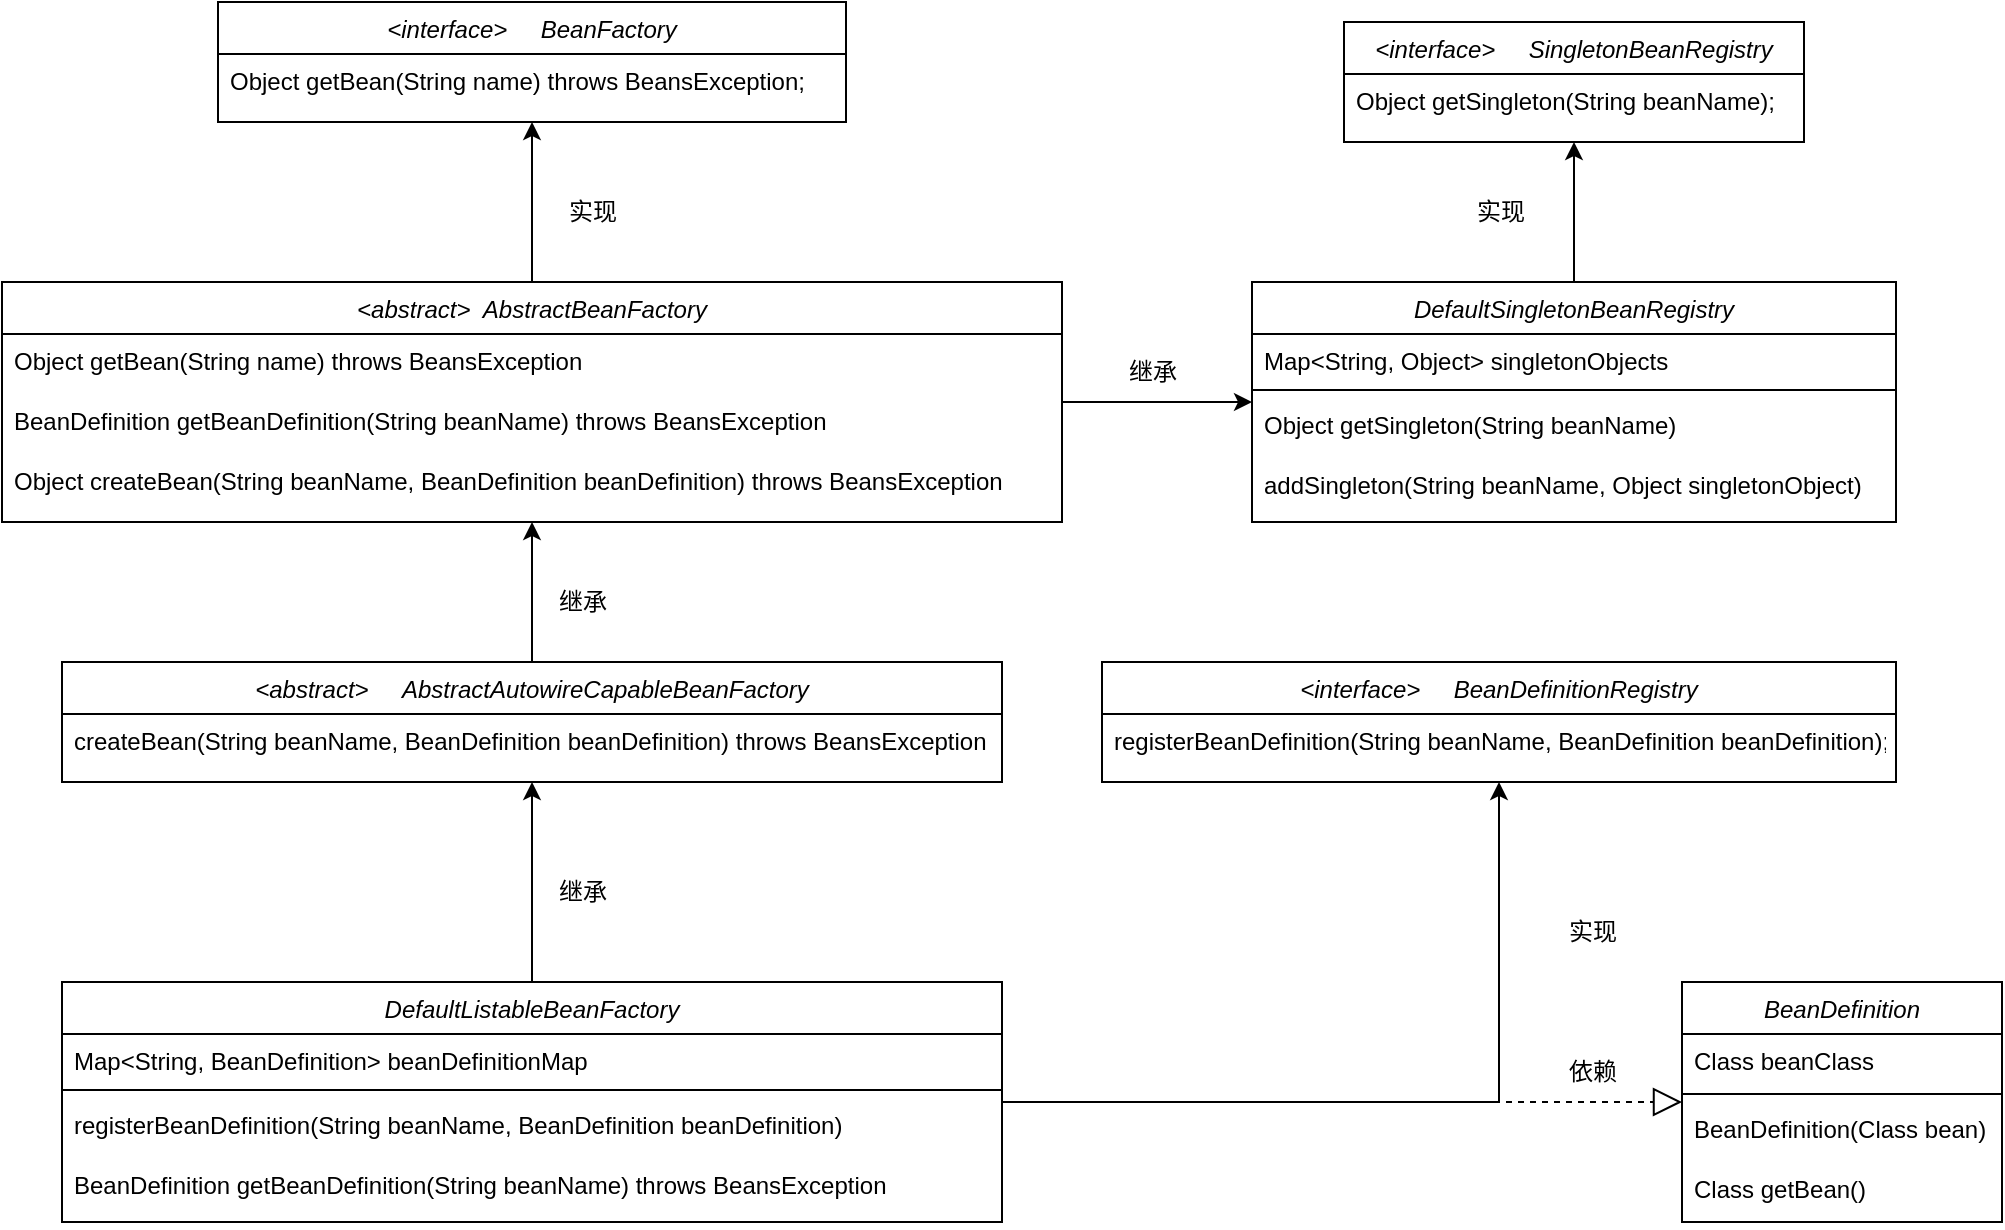 <mxfile version="21.0.4" type="github">
  <diagram id="C5RBs43oDa-KdzZeNtuy" name="Page-1">
    <mxGraphModel dx="1386" dy="796" grid="1" gridSize="10" guides="1" tooltips="1" connect="0" arrows="1" fold="1" page="1" pageScale="1" pageWidth="827" pageHeight="1169" math="0" shadow="0">
      <root>
        <mxCell id="WIyWlLk6GJQsqaUBKTNV-0" />
        <mxCell id="WIyWlLk6GJQsqaUBKTNV-1" parent="WIyWlLk6GJQsqaUBKTNV-0" />
        <mxCell id="gwts04WcGtn8JkpR94_L-0" value="BeanDefinition" style="swimlane;fontStyle=2;align=center;verticalAlign=top;childLayout=stackLayout;horizontal=1;startSize=26;horizontalStack=0;resizeParent=1;resizeLast=0;collapsible=1;marginBottom=0;rounded=0;shadow=0;strokeWidth=1;" parent="WIyWlLk6GJQsqaUBKTNV-1" vertex="1">
          <mxGeometry x="880" y="560" width="160" height="120" as="geometry">
            <mxRectangle x="230" y="140" width="160" height="26" as="alternateBounds" />
          </mxGeometry>
        </mxCell>
        <mxCell id="gwts04WcGtn8JkpR94_L-1" value="Class beanClass" style="text;align=left;verticalAlign=top;spacingLeft=4;spacingRight=4;overflow=hidden;rotatable=0;points=[[0,0.5],[1,0.5]];portConstraint=eastwest;" parent="gwts04WcGtn8JkpR94_L-0" vertex="1">
          <mxGeometry y="26" width="160" height="26" as="geometry" />
        </mxCell>
        <mxCell id="gwts04WcGtn8JkpR94_L-4" value="" style="line;html=1;strokeWidth=1;align=left;verticalAlign=middle;spacingTop=-1;spacingLeft=3;spacingRight=3;rotatable=0;labelPosition=right;points=[];portConstraint=eastwest;" parent="gwts04WcGtn8JkpR94_L-0" vertex="1">
          <mxGeometry y="52" width="160" height="8" as="geometry" />
        </mxCell>
        <mxCell id="gwts04WcGtn8JkpR94_L-5" value="BeanDefinition(Class bean) " style="text;align=left;verticalAlign=top;spacingLeft=4;spacingRight=4;overflow=hidden;rotatable=0;points=[[0,0.5],[1,0.5]];portConstraint=eastwest;" parent="gwts04WcGtn8JkpR94_L-0" vertex="1">
          <mxGeometry y="60" width="160" height="30" as="geometry" />
        </mxCell>
        <mxCell id="gwts04WcGtn8JkpR94_L-6" value="Class getBean()" style="text;align=left;verticalAlign=top;spacingLeft=4;spacingRight=4;overflow=hidden;rotatable=0;points=[[0,0.5],[1,0.5]];portConstraint=eastwest;" parent="gwts04WcGtn8JkpR94_L-0" vertex="1">
          <mxGeometry y="90" width="160" height="30" as="geometry" />
        </mxCell>
        <mxCell id="gwts04WcGtn8JkpR94_L-8" value="&lt;interface&gt;     BeanFactory" style="swimlane;fontStyle=2;align=center;verticalAlign=top;childLayout=stackLayout;horizontal=1;startSize=26;horizontalStack=0;resizeParent=1;resizeLast=0;collapsible=1;marginBottom=0;rounded=0;shadow=0;strokeWidth=1;" parent="WIyWlLk6GJQsqaUBKTNV-1" vertex="1">
          <mxGeometry x="148" y="70" width="314" height="60" as="geometry">
            <mxRectangle x="170" y="360" width="160" height="26" as="alternateBounds" />
          </mxGeometry>
        </mxCell>
        <mxCell id="gwts04WcGtn8JkpR94_L-11" value="Object getBean(String name) throws BeansException;" style="text;align=left;verticalAlign=top;spacingLeft=4;spacingRight=4;overflow=hidden;rotatable=0;points=[[0,0.5],[1,0.5]];portConstraint=eastwest;" parent="gwts04WcGtn8JkpR94_L-8" vertex="1">
          <mxGeometry y="26" width="314" height="30" as="geometry" />
        </mxCell>
        <mxCell id="udhlpRBqwqaOvPS7n4yo-0" value="&lt;interface&gt;     BeanDefinitionRegistry" style="swimlane;fontStyle=2;align=center;verticalAlign=top;childLayout=stackLayout;horizontal=1;startSize=26;horizontalStack=0;resizeParent=1;resizeLast=0;collapsible=1;marginBottom=0;rounded=0;shadow=0;strokeWidth=1;" parent="WIyWlLk6GJQsqaUBKTNV-1" vertex="1">
          <mxGeometry x="590" y="400" width="397" height="60" as="geometry">
            <mxRectangle x="230" y="140" width="160" height="26" as="alternateBounds" />
          </mxGeometry>
        </mxCell>
        <mxCell id="udhlpRBqwqaOvPS7n4yo-1" value="registerBeanDefinition(String beanName, BeanDefinition beanDefinition);" style="text;align=left;verticalAlign=top;spacingLeft=4;spacingRight=4;overflow=hidden;rotatable=0;points=[[0,0.5],[1,0.5]];portConstraint=eastwest;" parent="udhlpRBqwqaOvPS7n4yo-0" vertex="1">
          <mxGeometry y="26" width="397" height="24" as="geometry" />
        </mxCell>
        <mxCell id="udhlpRBqwqaOvPS7n4yo-5" value="&lt;interface&gt;     SingletonBeanRegistry" style="swimlane;fontStyle=2;align=center;verticalAlign=top;childLayout=stackLayout;horizontal=1;startSize=26;horizontalStack=0;resizeParent=1;resizeLast=0;collapsible=1;marginBottom=0;rounded=0;shadow=0;strokeWidth=1;" parent="WIyWlLk6GJQsqaUBKTNV-1" vertex="1">
          <mxGeometry x="711" y="80" width="230" height="60" as="geometry">
            <mxRectangle x="230" y="140" width="160" height="26" as="alternateBounds" />
          </mxGeometry>
        </mxCell>
        <mxCell id="udhlpRBqwqaOvPS7n4yo-6" value="Object getSingleton(String beanName);" style="text;align=left;verticalAlign=top;spacingLeft=4;spacingRight=4;overflow=hidden;rotatable=0;points=[[0,0.5],[1,0.5]];portConstraint=eastwest;" parent="udhlpRBqwqaOvPS7n4yo-5" vertex="1">
          <mxGeometry y="26" width="230" height="24" as="geometry" />
        </mxCell>
        <mxCell id="udhlpRBqwqaOvPS7n4yo-41" style="edgeStyle=orthogonalEdgeStyle;rounded=0;orthogonalLoop=1;jettySize=auto;html=1;" parent="WIyWlLk6GJQsqaUBKTNV-1" source="udhlpRBqwqaOvPS7n4yo-7" target="udhlpRBqwqaOvPS7n4yo-5" edge="1">
          <mxGeometry relative="1" as="geometry">
            <mxPoint x="751" y="20" as="targetPoint" />
          </mxGeometry>
        </mxCell>
        <mxCell id="udhlpRBqwqaOvPS7n4yo-7" value="DefaultSingletonBeanRegistry" style="swimlane;fontStyle=2;align=center;verticalAlign=top;childLayout=stackLayout;horizontal=1;startSize=26;horizontalStack=0;resizeParent=1;resizeLast=0;collapsible=1;marginBottom=0;rounded=0;shadow=0;strokeWidth=1;" parent="WIyWlLk6GJQsqaUBKTNV-1" vertex="1">
          <mxGeometry x="665" y="210" width="322" height="120" as="geometry">
            <mxRectangle x="230" y="140" width="160" height="26" as="alternateBounds" />
          </mxGeometry>
        </mxCell>
        <mxCell id="udhlpRBqwqaOvPS7n4yo-8" value="Map&lt;String, Object&gt; singletonObjects" style="text;align=left;verticalAlign=top;spacingLeft=4;spacingRight=4;overflow=hidden;rotatable=0;points=[[0,0.5],[1,0.5]];portConstraint=eastwest;" parent="udhlpRBqwqaOvPS7n4yo-7" vertex="1">
          <mxGeometry y="26" width="322" height="24" as="geometry" />
        </mxCell>
        <mxCell id="udhlpRBqwqaOvPS7n4yo-9" value="" style="line;html=1;strokeWidth=1;align=left;verticalAlign=middle;spacingTop=-1;spacingLeft=3;spacingRight=3;rotatable=0;labelPosition=right;points=[];portConstraint=eastwest;" parent="udhlpRBqwqaOvPS7n4yo-7" vertex="1">
          <mxGeometry y="50" width="322" height="8" as="geometry" />
        </mxCell>
        <mxCell id="udhlpRBqwqaOvPS7n4yo-10" value="Object getSingleton(String beanName)" style="text;align=left;verticalAlign=top;spacingLeft=4;spacingRight=4;overflow=hidden;rotatable=0;points=[[0,0.5],[1,0.5]];portConstraint=eastwest;" parent="udhlpRBqwqaOvPS7n4yo-7" vertex="1">
          <mxGeometry y="58" width="322" height="30" as="geometry" />
        </mxCell>
        <mxCell id="udhlpRBqwqaOvPS7n4yo-11" value="addSingleton(String beanName, Object singletonObject)" style="text;align=left;verticalAlign=top;spacingLeft=4;spacingRight=4;overflow=hidden;rotatable=0;points=[[0,0.5],[1,0.5]];portConstraint=eastwest;" parent="udhlpRBqwqaOvPS7n4yo-7" vertex="1">
          <mxGeometry y="88" width="322" height="30" as="geometry" />
        </mxCell>
        <mxCell id="udhlpRBqwqaOvPS7n4yo-14" value="" style="endArrow=block;dashed=1;endFill=0;endSize=12;html=1;rounded=0;" parent="WIyWlLk6GJQsqaUBKTNV-1" source="udhlpRBqwqaOvPS7n4yo-29" target="gwts04WcGtn8JkpR94_L-0" edge="1">
          <mxGeometry width="160" relative="1" as="geometry">
            <mxPoint x="750" y="150" as="sourcePoint" />
            <mxPoint x="860" y="640" as="targetPoint" />
          </mxGeometry>
        </mxCell>
        <mxCell id="udhlpRBqwqaOvPS7n4yo-15" value="依赖" style="text;html=1;align=center;verticalAlign=middle;resizable=0;points=[];autosize=1;strokeColor=none;fillColor=none;" parent="WIyWlLk6GJQsqaUBKTNV-1" vertex="1">
          <mxGeometry x="810" y="590" width="50" height="30" as="geometry" />
        </mxCell>
        <mxCell id="udhlpRBqwqaOvPS7n4yo-24" style="edgeStyle=orthogonalEdgeStyle;rounded=0;orthogonalLoop=1;jettySize=auto;html=1;entryX=0.5;entryY=1;entryDx=0;entryDy=0;" parent="WIyWlLk6GJQsqaUBKTNV-1" source="udhlpRBqwqaOvPS7n4yo-18" target="gwts04WcGtn8JkpR94_L-8" edge="1">
          <mxGeometry relative="1" as="geometry" />
        </mxCell>
        <mxCell id="vVlybCoSk-YP4keP5GIh-1" style="edgeStyle=orthogonalEdgeStyle;rounded=0;orthogonalLoop=1;jettySize=auto;html=1;" edge="1" parent="WIyWlLk6GJQsqaUBKTNV-1" source="udhlpRBqwqaOvPS7n4yo-18" target="udhlpRBqwqaOvPS7n4yo-7">
          <mxGeometry relative="1" as="geometry" />
        </mxCell>
        <mxCell id="udhlpRBqwqaOvPS7n4yo-18" value="&lt;abstract&gt;  AbstractBeanFactory" style="swimlane;fontStyle=2;align=center;verticalAlign=top;childLayout=stackLayout;horizontal=1;startSize=26;horizontalStack=0;resizeParent=1;resizeLast=0;collapsible=1;marginBottom=0;rounded=0;shadow=0;strokeWidth=1;" parent="WIyWlLk6GJQsqaUBKTNV-1" vertex="1">
          <mxGeometry x="40" y="210" width="530" height="120" as="geometry">
            <mxRectangle x="230" y="140" width="160" height="26" as="alternateBounds" />
          </mxGeometry>
        </mxCell>
        <mxCell id="udhlpRBqwqaOvPS7n4yo-19" value="Object getBean(String name) throws BeansException" style="text;align=left;verticalAlign=top;spacingLeft=4;spacingRight=4;overflow=hidden;rotatable=0;points=[[0,0.5],[1,0.5]];portConstraint=eastwest;" parent="udhlpRBqwqaOvPS7n4yo-18" vertex="1">
          <mxGeometry y="26" width="530" height="30" as="geometry" />
        </mxCell>
        <mxCell id="udhlpRBqwqaOvPS7n4yo-23" value="BeanDefinition getBeanDefinition(String beanName) throws BeansException" style="text;align=left;verticalAlign=top;spacingLeft=4;spacingRight=4;overflow=hidden;rotatable=0;points=[[0,0.5],[1,0.5]];portConstraint=eastwest;" parent="udhlpRBqwqaOvPS7n4yo-18" vertex="1">
          <mxGeometry y="56" width="530" height="30" as="geometry" />
        </mxCell>
        <mxCell id="udhlpRBqwqaOvPS7n4yo-22" value="Object createBean(String beanName, BeanDefinition beanDefinition) throws BeansException" style="text;align=left;verticalAlign=top;spacingLeft=4;spacingRight=4;overflow=hidden;rotatable=0;points=[[0,0.5],[1,0.5]];portConstraint=eastwest;" parent="udhlpRBqwqaOvPS7n4yo-18" vertex="1">
          <mxGeometry y="86" width="530" height="30" as="geometry" />
        </mxCell>
        <mxCell id="udhlpRBqwqaOvPS7n4yo-28" style="edgeStyle=orthogonalEdgeStyle;rounded=0;orthogonalLoop=1;jettySize=auto;html=1;entryX=0.5;entryY=1;entryDx=0;entryDy=0;" parent="WIyWlLk6GJQsqaUBKTNV-1" source="udhlpRBqwqaOvPS7n4yo-26" target="udhlpRBqwqaOvPS7n4yo-18" edge="1">
          <mxGeometry relative="1" as="geometry" />
        </mxCell>
        <mxCell id="udhlpRBqwqaOvPS7n4yo-26" value="&lt;abstract&gt;     AbstractAutowireCapableBeanFactory" style="swimlane;fontStyle=2;align=center;verticalAlign=top;childLayout=stackLayout;horizontal=1;startSize=26;horizontalStack=0;resizeParent=1;resizeLast=0;collapsible=1;marginBottom=0;rounded=0;shadow=0;strokeWidth=1;" parent="WIyWlLk6GJQsqaUBKTNV-1" vertex="1">
          <mxGeometry x="70" y="400" width="470" height="60" as="geometry">
            <mxRectangle x="230" y="140" width="160" height="26" as="alternateBounds" />
          </mxGeometry>
        </mxCell>
        <mxCell id="udhlpRBqwqaOvPS7n4yo-27" value="createBean(String beanName, BeanDefinition beanDefinition) throws BeansException" style="text;align=left;verticalAlign=top;spacingLeft=4;spacingRight=4;overflow=hidden;rotatable=0;points=[[0,0.5],[1,0.5]];portConstraint=eastwest;" parent="udhlpRBqwqaOvPS7n4yo-26" vertex="1">
          <mxGeometry y="26" width="470" height="24" as="geometry" />
        </mxCell>
        <mxCell id="udhlpRBqwqaOvPS7n4yo-34" style="edgeStyle=orthogonalEdgeStyle;rounded=0;orthogonalLoop=1;jettySize=auto;html=1;entryX=0.5;entryY=1;entryDx=0;entryDy=0;" parent="WIyWlLk6GJQsqaUBKTNV-1" source="udhlpRBqwqaOvPS7n4yo-29" target="udhlpRBqwqaOvPS7n4yo-26" edge="1">
          <mxGeometry relative="1" as="geometry" />
        </mxCell>
        <mxCell id="udhlpRBqwqaOvPS7n4yo-35" style="edgeStyle=orthogonalEdgeStyle;rounded=0;orthogonalLoop=1;jettySize=auto;html=1;entryX=0.5;entryY=1;entryDx=0;entryDy=0;" parent="WIyWlLk6GJQsqaUBKTNV-1" source="udhlpRBqwqaOvPS7n4yo-29" target="udhlpRBqwqaOvPS7n4yo-0" edge="1">
          <mxGeometry relative="1" as="geometry" />
        </mxCell>
        <mxCell id="udhlpRBqwqaOvPS7n4yo-29" value="DefaultListableBeanFactory" style="swimlane;fontStyle=2;align=center;verticalAlign=top;childLayout=stackLayout;horizontal=1;startSize=26;horizontalStack=0;resizeParent=1;resizeLast=0;collapsible=1;marginBottom=0;rounded=0;shadow=0;strokeWidth=1;" parent="WIyWlLk6GJQsqaUBKTNV-1" vertex="1">
          <mxGeometry x="70" y="560" width="470" height="120" as="geometry">
            <mxRectangle x="230" y="140" width="160" height="26" as="alternateBounds" />
          </mxGeometry>
        </mxCell>
        <mxCell id="udhlpRBqwqaOvPS7n4yo-30" value="Map&lt;String, BeanDefinition&gt; beanDefinitionMap " style="text;align=left;verticalAlign=top;spacingLeft=4;spacingRight=4;overflow=hidden;rotatable=0;points=[[0,0.5],[1,0.5]];portConstraint=eastwest;" parent="udhlpRBqwqaOvPS7n4yo-29" vertex="1">
          <mxGeometry y="26" width="470" height="24" as="geometry" />
        </mxCell>
        <mxCell id="udhlpRBqwqaOvPS7n4yo-31" value="" style="line;html=1;strokeWidth=1;align=left;verticalAlign=middle;spacingTop=-1;spacingLeft=3;spacingRight=3;rotatable=0;labelPosition=right;points=[];portConstraint=eastwest;" parent="udhlpRBqwqaOvPS7n4yo-29" vertex="1">
          <mxGeometry y="50" width="470" height="8" as="geometry" />
        </mxCell>
        <mxCell id="udhlpRBqwqaOvPS7n4yo-32" value="registerBeanDefinition(String beanName, BeanDefinition beanDefinition)" style="text;align=left;verticalAlign=top;spacingLeft=4;spacingRight=4;overflow=hidden;rotatable=0;points=[[0,0.5],[1,0.5]];portConstraint=eastwest;" parent="udhlpRBqwqaOvPS7n4yo-29" vertex="1">
          <mxGeometry y="58" width="470" height="30" as="geometry" />
        </mxCell>
        <mxCell id="udhlpRBqwqaOvPS7n4yo-33" value="BeanDefinition getBeanDefinition(String beanName) throws BeansException" style="text;align=left;verticalAlign=top;spacingLeft=4;spacingRight=4;overflow=hidden;rotatable=0;points=[[0,0.5],[1,0.5]];portConstraint=eastwest;" parent="udhlpRBqwqaOvPS7n4yo-29" vertex="1">
          <mxGeometry y="88" width="470" height="30" as="geometry" />
        </mxCell>
        <mxCell id="udhlpRBqwqaOvPS7n4yo-42" value="实现" style="text;html=1;align=center;verticalAlign=middle;resizable=0;points=[];autosize=1;strokeColor=none;fillColor=none;" parent="WIyWlLk6GJQsqaUBKTNV-1" vertex="1">
          <mxGeometry x="763.5" y="160" width="50" height="30" as="geometry" />
        </mxCell>
        <mxCell id="udhlpRBqwqaOvPS7n4yo-43" value="实现" style="text;html=1;align=center;verticalAlign=middle;resizable=0;points=[];autosize=1;strokeColor=none;fillColor=none;" parent="WIyWlLk6GJQsqaUBKTNV-1" vertex="1">
          <mxGeometry x="310" y="160" width="50" height="30" as="geometry" />
        </mxCell>
        <mxCell id="udhlpRBqwqaOvPS7n4yo-44" value="继承" style="text;html=1;align=center;verticalAlign=middle;resizable=0;points=[];autosize=1;strokeColor=none;fillColor=none;" parent="WIyWlLk6GJQsqaUBKTNV-1" vertex="1">
          <mxGeometry x="305" y="355" width="50" height="30" as="geometry" />
        </mxCell>
        <mxCell id="udhlpRBqwqaOvPS7n4yo-45" value="继承" style="text;html=1;align=center;verticalAlign=middle;resizable=0;points=[];autosize=1;strokeColor=none;fillColor=none;" parent="WIyWlLk6GJQsqaUBKTNV-1" vertex="1">
          <mxGeometry x="305" y="500" width="50" height="30" as="geometry" />
        </mxCell>
        <mxCell id="udhlpRBqwqaOvPS7n4yo-46" value="实现" style="text;html=1;align=center;verticalAlign=middle;resizable=0;points=[];autosize=1;strokeColor=none;fillColor=none;" parent="WIyWlLk6GJQsqaUBKTNV-1" vertex="1">
          <mxGeometry x="810" y="520" width="50" height="30" as="geometry" />
        </mxCell>
        <mxCell id="vVlybCoSk-YP4keP5GIh-2" value="继承" style="text;html=1;align=center;verticalAlign=middle;resizable=0;points=[];autosize=1;strokeColor=none;fillColor=none;" vertex="1" parent="WIyWlLk6GJQsqaUBKTNV-1">
          <mxGeometry x="590" y="240" width="50" height="30" as="geometry" />
        </mxCell>
      </root>
    </mxGraphModel>
  </diagram>
</mxfile>
